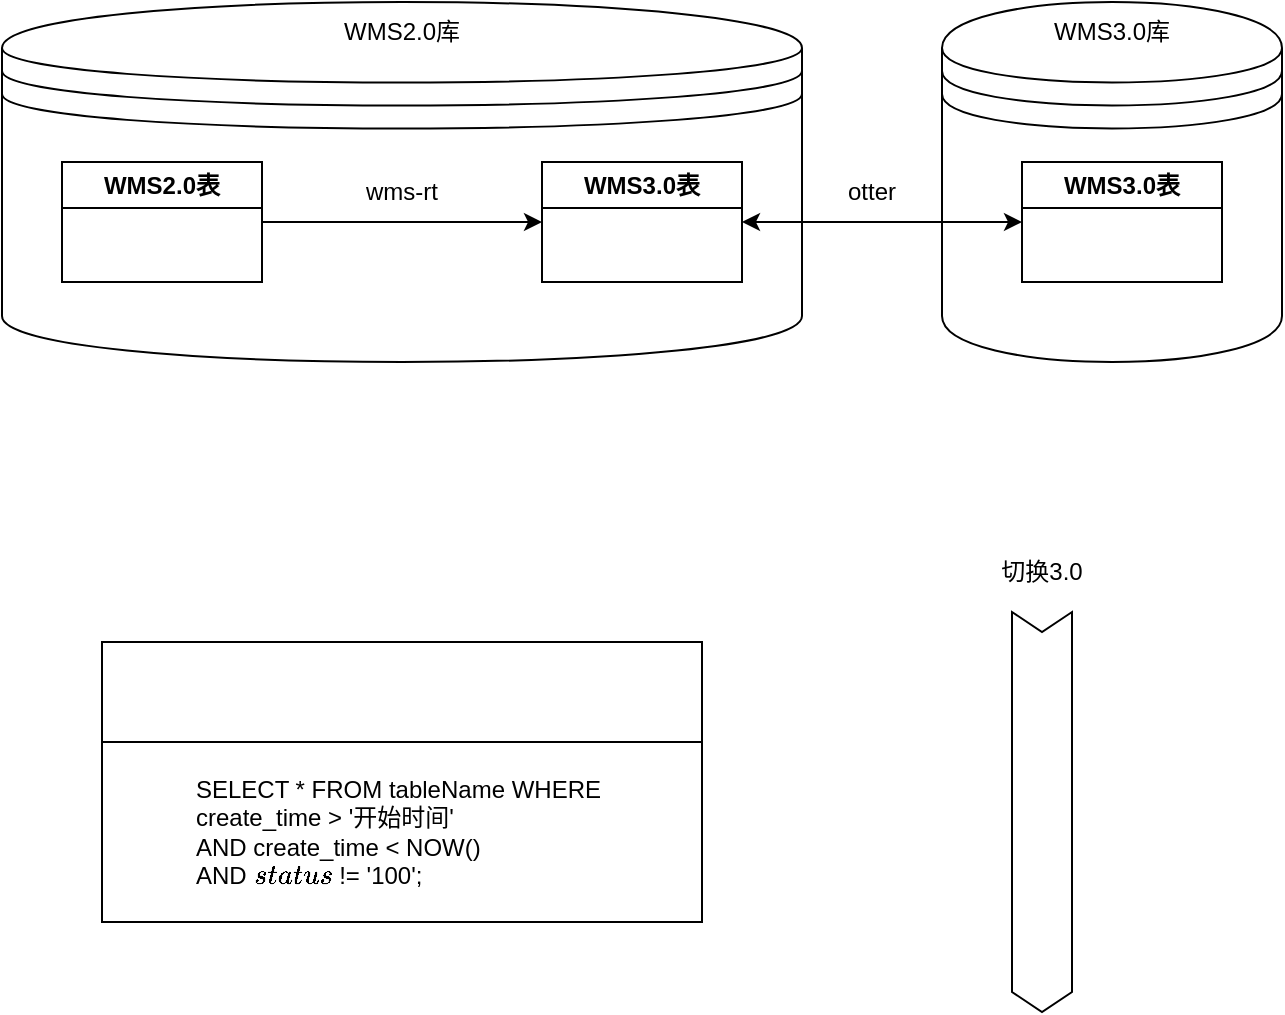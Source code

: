 <mxfile version="20.8.18" type="github">
  <diagram id="yP5Dd5xW8ltooJtiMu5y" name="第 1 页">
    <mxGraphModel dx="954" dy="625" grid="1" gridSize="10" guides="1" tooltips="1" connect="1" arrows="1" fold="1" page="1" pageScale="1" pageWidth="827" pageHeight="1169" math="0" shadow="0">
      <root>
        <mxCell id="0" />
        <mxCell id="1" parent="0" />
        <mxCell id="fD011ewxvYoqEtCS83Xk-1" value="" style="shape=datastore;whiteSpace=wrap;html=1;" parent="1" vertex="1">
          <mxGeometry x="50" y="210" width="400" height="180" as="geometry" />
        </mxCell>
        <mxCell id="fD011ewxvYoqEtCS83Xk-2" value="" style="shape=datastore;whiteSpace=wrap;html=1;" parent="1" vertex="1">
          <mxGeometry x="520" y="210" width="170" height="180" as="geometry" />
        </mxCell>
        <mxCell id="fD011ewxvYoqEtCS83Xk-3" value="WMS2.0库" style="text;html=1;strokeColor=none;fillColor=none;align=center;verticalAlign=middle;whiteSpace=wrap;rounded=0;" parent="1" vertex="1">
          <mxGeometry x="220" y="210" width="60" height="30" as="geometry" />
        </mxCell>
        <mxCell id="fD011ewxvYoqEtCS83Xk-4" value="WMS3.0库" style="text;html=1;strokeColor=none;fillColor=none;align=center;verticalAlign=middle;whiteSpace=wrap;rounded=0;" parent="1" vertex="1">
          <mxGeometry x="575" y="210" width="60" height="30" as="geometry" />
        </mxCell>
        <mxCell id="fD011ewxvYoqEtCS83Xk-5" value="WMS2.0表" style="swimlane;whiteSpace=wrap;html=1;" parent="1" vertex="1">
          <mxGeometry x="80" y="290" width="100" height="60" as="geometry" />
        </mxCell>
        <mxCell id="fD011ewxvYoqEtCS83Xk-6" value="WMS3.0表" style="swimlane;whiteSpace=wrap;html=1;" parent="1" vertex="1">
          <mxGeometry x="320" y="290" width="100" height="60" as="geometry" />
        </mxCell>
        <mxCell id="fD011ewxvYoqEtCS83Xk-7" value="WMS3.0表" style="swimlane;whiteSpace=wrap;html=1;" parent="1" vertex="1">
          <mxGeometry x="560" y="290" width="100" height="60" as="geometry" />
        </mxCell>
        <mxCell id="fD011ewxvYoqEtCS83Xk-10" value="" style="endArrow=classic;html=1;rounded=0;exitX=1;exitY=0.5;exitDx=0;exitDy=0;entryX=0;entryY=0.5;entryDx=0;entryDy=0;" parent="1" source="fD011ewxvYoqEtCS83Xk-5" target="fD011ewxvYoqEtCS83Xk-6" edge="1">
          <mxGeometry width="50" height="50" relative="1" as="geometry">
            <mxPoint x="390" y="360" as="sourcePoint" />
            <mxPoint x="440" y="310" as="targetPoint" />
          </mxGeometry>
        </mxCell>
        <mxCell id="fD011ewxvYoqEtCS83Xk-11" value="wms-rt" style="text;html=1;strokeColor=none;fillColor=none;align=center;verticalAlign=middle;whiteSpace=wrap;rounded=0;" parent="1" vertex="1">
          <mxGeometry x="220" y="290" width="60" height="30" as="geometry" />
        </mxCell>
        <mxCell id="fD011ewxvYoqEtCS83Xk-12" value="" style="endArrow=classic;startArrow=classic;html=1;rounded=0;entryX=0;entryY=0.5;entryDx=0;entryDy=0;exitX=1;exitY=0.5;exitDx=0;exitDy=0;" parent="1" source="fD011ewxvYoqEtCS83Xk-6" target="fD011ewxvYoqEtCS83Xk-7" edge="1">
          <mxGeometry width="50" height="50" relative="1" as="geometry">
            <mxPoint x="390" y="360" as="sourcePoint" />
            <mxPoint x="440" y="310" as="targetPoint" />
          </mxGeometry>
        </mxCell>
        <mxCell id="fD011ewxvYoqEtCS83Xk-13" value="otter" style="text;html=1;strokeColor=none;fillColor=none;align=center;verticalAlign=middle;whiteSpace=wrap;rounded=0;" parent="1" vertex="1">
          <mxGeometry x="455" y="290" width="60" height="30" as="geometry" />
        </mxCell>
        <mxCell id="E8d9UjeHquu0AwspJz34-1" value="" style="rounded=0;whiteSpace=wrap;html=1;" vertex="1" parent="1">
          <mxGeometry x="100" y="530" width="300" height="140" as="geometry" />
        </mxCell>
        <mxCell id="E8d9UjeHquu0AwspJz34-2" value="" style="html=1;shadow=0;dashed=0;align=center;verticalAlign=middle;shape=mxgraph.arrows2.arrow;dy=0;dx=10;notch=10;rotation=90;" vertex="1" parent="1">
          <mxGeometry x="470" y="600" width="200" height="30" as="geometry" />
        </mxCell>
        <mxCell id="E8d9UjeHquu0AwspJz34-3" value="切换3.0" style="text;html=1;strokeColor=none;fillColor=none;align=center;verticalAlign=middle;whiteSpace=wrap;rounded=0;" vertex="1" parent="1">
          <mxGeometry x="540" y="480" width="60" height="30" as="geometry" />
        </mxCell>
        <mxCell id="E8d9UjeHquu0AwspJz34-4" value="&lt;div&gt;SELECT * FROM	tableName WHERE&lt;/div&gt;&lt;div&gt;create_time &amp;gt; &#39;开始时间&#39;&amp;nbsp;&lt;/div&gt;&lt;div&gt;AND create_time &amp;lt; NOW()&amp;nbsp;&lt;/div&gt;&lt;div style=&quot;&quot;&gt;AND `status` != &#39;100&#39;;&lt;/div&gt;" style="text;html=1;strokeColor=none;fillColor=none;align=left;verticalAlign=middle;whiteSpace=wrap;rounded=0;" vertex="1" parent="1">
          <mxGeometry x="145" y="590" width="210" height="70" as="geometry" />
        </mxCell>
        <mxCell id="E8d9UjeHquu0AwspJz34-5" value="" style="rounded=0;whiteSpace=wrap;html=1;" vertex="1" parent="1">
          <mxGeometry x="100" y="530" width="300" height="50" as="geometry" />
        </mxCell>
      </root>
    </mxGraphModel>
  </diagram>
</mxfile>
